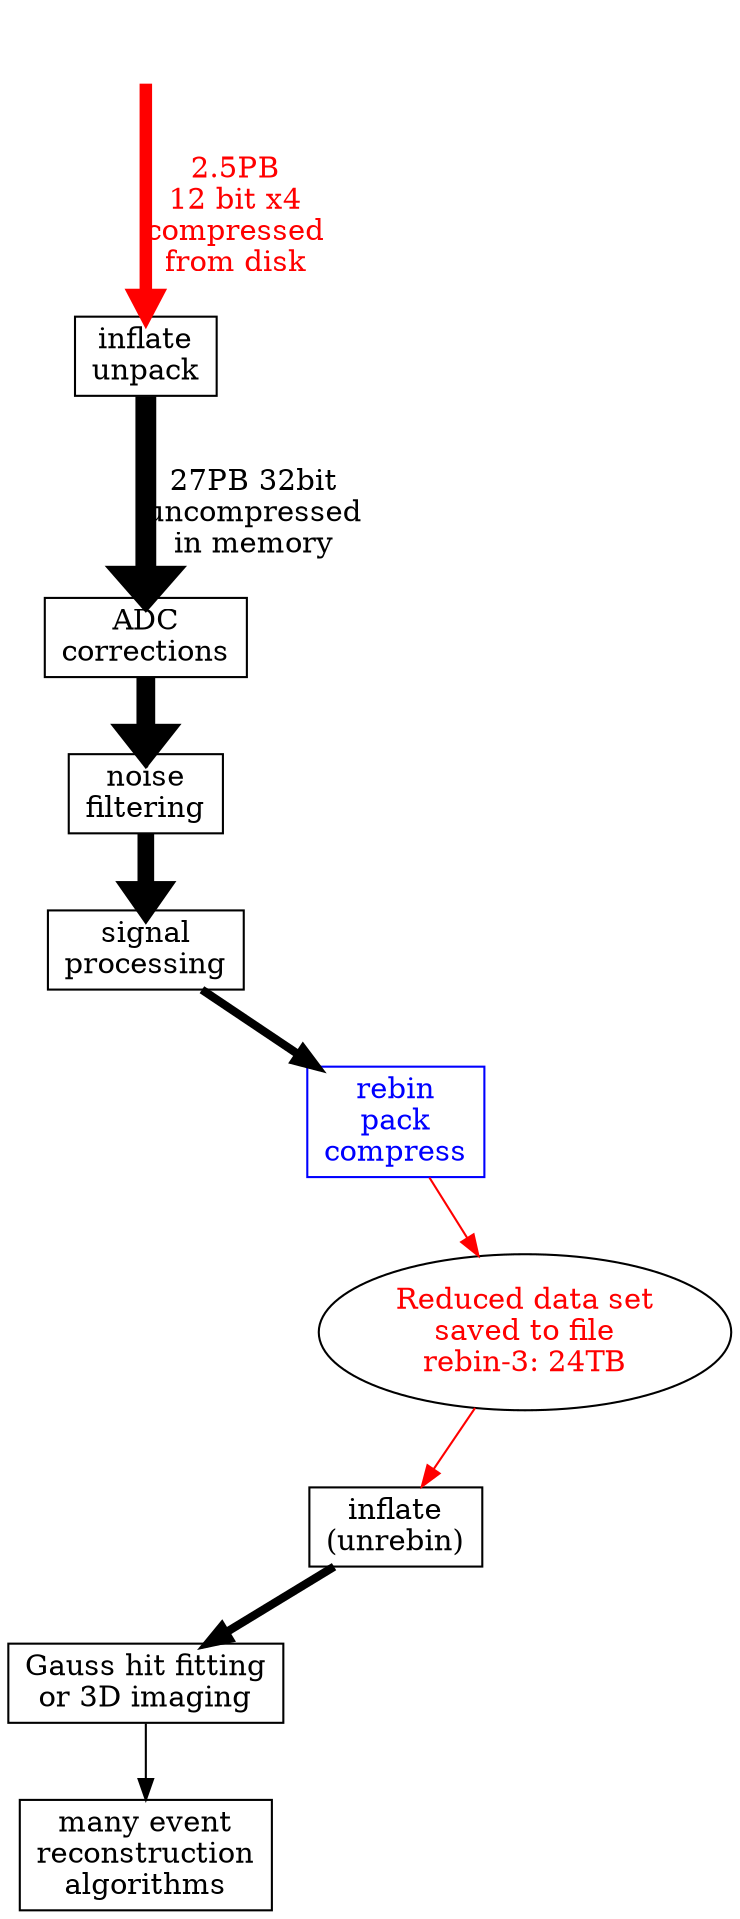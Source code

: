 digraph Offline {
        node[shape=box];
        input[style=invis,pos="0.5,2!"];
        unpack[label="inflate\nunpack",pos="2,2!"];
        adc[label="ADC\ncorrections",pos="4,2!"];
        noise[label="noise\nfiltering",pos="6,2!"];
        sigproc[label="signal\nprocessing",pos="8,2!"];
        hits[label="Gauss hit fitting\nor 3D imaging",pos="10,2!"];
        reco[label="many event\nreconstruction\nalgorithms",pos="12,2!"];
        
        input->unpack[fontcolor=red,label="\n2.5PB\n12 bit x4\ncompressed\nfrom disk",penwidth=6,color=red];
        unpack->adc[label="\n27PB 32bit\nuncompressed\nin memory",penwidth=10];
        adc->noise[penwidth=9];
        noise->sigproc[penwidth=8];
        sigproc->hits[label="\n250TB\n32bit, ROI\nin memory",penwidth=4,style="invis"];
        hits->reco[penwidth=1];
        
        dr[label="rebin\npack\ncompress",fontcolor=blue,color=blue,pos="8,1!",style=""];
        reduc[fontcolor=red,label="Reduced data set\nsaved to file\nrebin-3: 24TB",shape=ellipse,pos="9,0!",style=""];
        sigproc->dr[penwidth=4,style=""];
        dr->reduc[color=red,fontcolor=red,style=""];

        rd[label="inflate\n(unrebin)",pos="10,1!",style=""];
        reduc->rd[color=red,style=""];
        rd->hits[penwidth=4,style=""];



        //        label="Two stage processing";
}